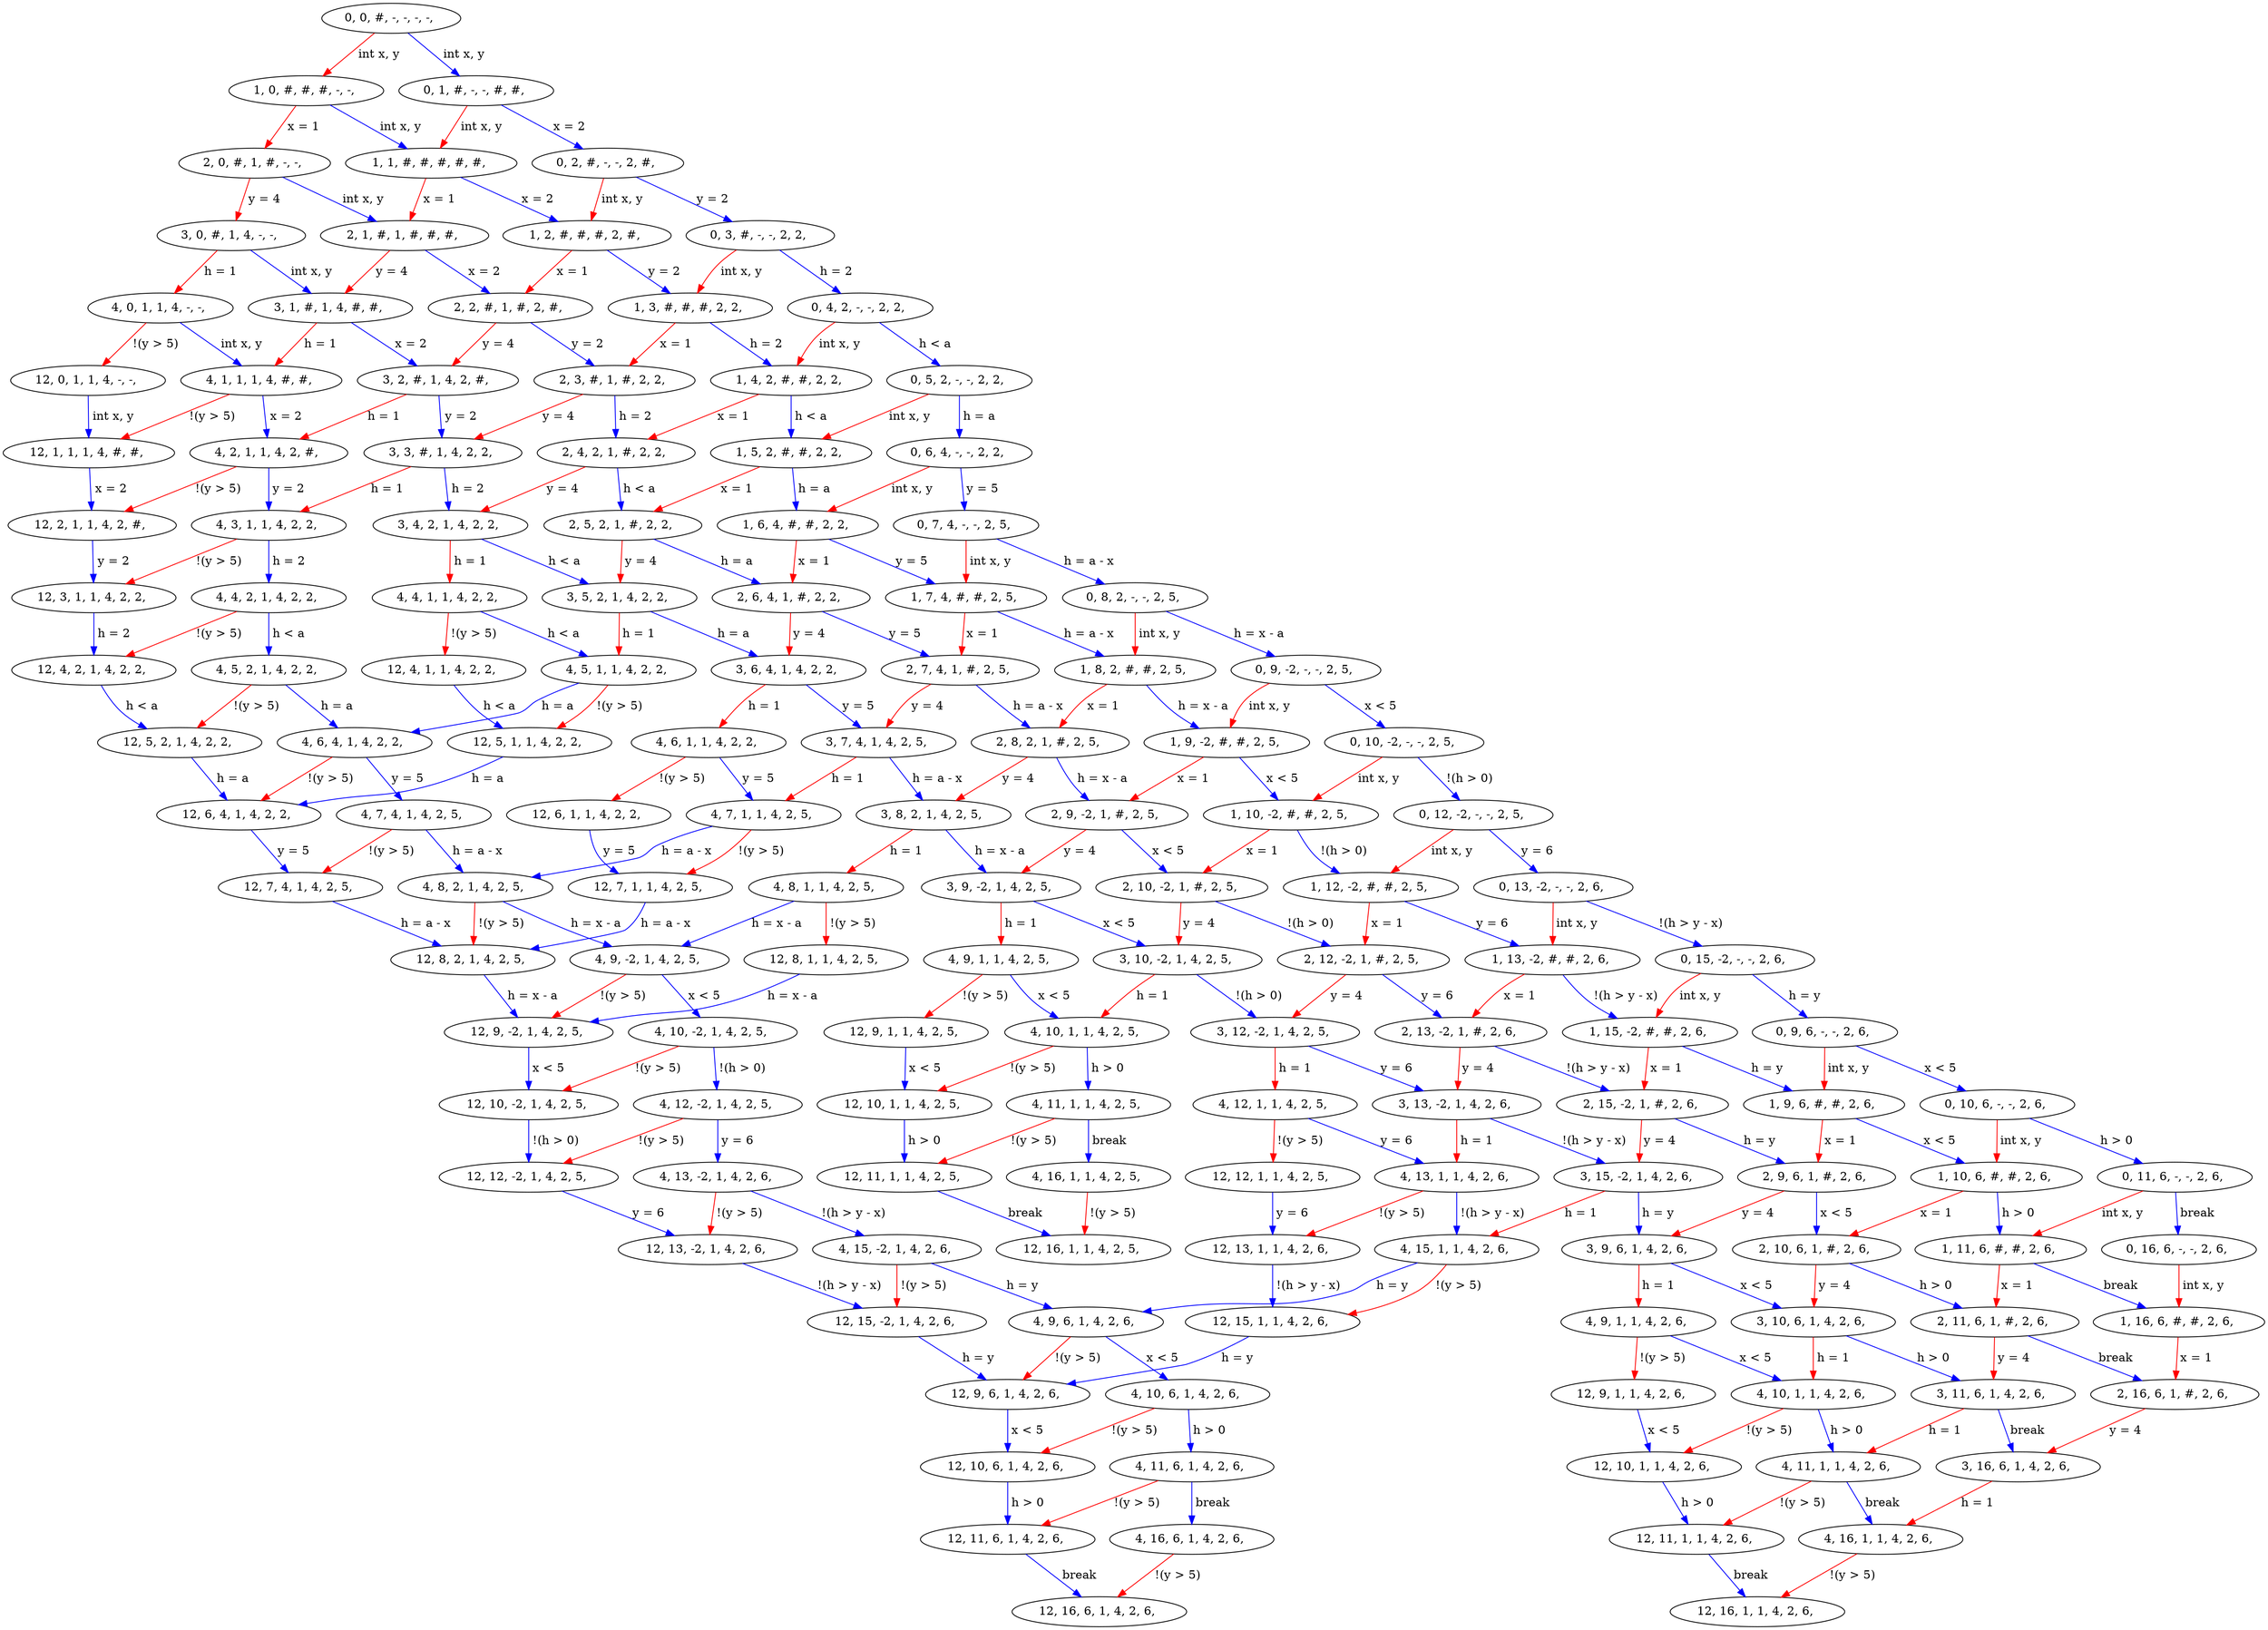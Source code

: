 digraph G{
1[ label = "0, 0, #, -, -, -, -, "]
2[ label = "1, 0, #, #, #, -, -, "]
1 -> 2[label=" int x, y " color="red"]
3[ label = "2, 0, #, 1, #, -, -, "]
2 -> 3[label=" x = 1 " color="red"]
4[ label = "3, 0, #, 1, 4, -, -, "]
3 -> 4[label=" y = 4 " color="red"]
5[ label = "4, 0, 1, 1, 4, -, -, "]
4 -> 5[label=" h = 1 " color="red"]
6[ label = "12, 0, 1, 1, 4, -, -, "]
5 -> 6[label=" !(y > 5) " color="red"]
7[ label = "12, 1, 1, 1, 4, #, #, "]
6 -> 7[label=" int x, y " color="blue"]
8[ label = "12, 2, 1, 1, 4, 2, #, "]
7 -> 8[label=" x = 2 " color="blue"]
9[ label = "12, 3, 1, 1, 4, 2, 2, "]
8 -> 9[label=" y = 2 " color="blue"]
10[ label = "12, 4, 2, 1, 4, 2, 2, "]
9 -> 10[label=" h = 2 " color="blue"]
11[ label = "12, 5, 2, 1, 4, 2, 2, "]
10 -> 11[label=" h < a " color="blue"]
12[ label = "12, 6, 4, 1, 4, 2, 2, "]
11 -> 12[label=" h = a " color="blue"]
13[ label = "12, 7, 4, 1, 4, 2, 5, "]
12 -> 13[label=" y = 5 " color="blue"]
14[ label = "12, 8, 2, 1, 4, 2, 5, "]
13 -> 14[label=" h = a - x " color="blue"]
15[ label = "12, 9, -2, 1, 4, 2, 5, "]
14 -> 15[label=" h = x - a " color="blue"]
16[ label = "12, 10, -2, 1, 4, 2, 5, "]
15 -> 16[label=" x < 5 " color="blue"]
17[ label = "12, 12, -2, 1, 4, 2, 5, "]
16 -> 17[label=" !(h > 0) " color="blue"]
18[ label = "12, 13, -2, 1, 4, 2, 6, "]
17 -> 18[label=" y = 6 " color="blue"]
19[ label = "12, 15, -2, 1, 4, 2, 6, "]
18 -> 19[label=" !(h > y - x) " color="blue"]
20[ label = "12, 9, 6, 1, 4, 2, 6, "]
19 -> 20[label=" h = y " color="blue"]
21[ label = "12, 10, 6, 1, 4, 2, 6, "]
20 -> 21[label=" x < 5 " color="blue"]
22[ label = "12, 11, 6, 1, 4, 2, 6, "]
21 -> 22[label=" h > 0 " color="blue"]
23[ label = "12, 16, 6, 1, 4, 2, 6, "]
22 -> 23[label=" break " color="blue"]
24[ label = "4, 1, 1, 1, 4, #, #, "]
5 -> 24[label=" int x, y " color="blue"]
24 -> 7[label=" !(y > 5) " color="red"]
25[ label = "4, 2, 1, 1, 4, 2, #, "]
24 -> 25[label=" x = 2 " color="blue"]
25 -> 8[label=" !(y > 5) " color="red"]
26[ label = "4, 3, 1, 1, 4, 2, 2, "]
25 -> 26[label=" y = 2 " color="blue"]
26 -> 9[label=" !(y > 5) " color="red"]
27[ label = "4, 4, 2, 1, 4, 2, 2, "]
26 -> 27[label=" h = 2 " color="blue"]
27 -> 10[label=" !(y > 5) " color="red"]
28[ label = "4, 5, 2, 1, 4, 2, 2, "]
27 -> 28[label=" h < a " color="blue"]
28 -> 11[label=" !(y > 5) " color="red"]
29[ label = "4, 6, 4, 1, 4, 2, 2, "]
28 -> 29[label=" h = a " color="blue"]
29 -> 12[label=" !(y > 5) " color="red"]
30[ label = "4, 7, 4, 1, 4, 2, 5, "]
29 -> 30[label=" y = 5 " color="blue"]
30 -> 13[label=" !(y > 5) " color="red"]
31[ label = "4, 8, 2, 1, 4, 2, 5, "]
30 -> 31[label=" h = a - x " color="blue"]
31 -> 14[label=" !(y > 5) " color="red"]
32[ label = "4, 9, -2, 1, 4, 2, 5, "]
31 -> 32[label=" h = x - a " color="blue"]
32 -> 15[label=" !(y > 5) " color="red"]
33[ label = "4, 10, -2, 1, 4, 2, 5, "]
32 -> 33[label=" x < 5 " color="blue"]
33 -> 16[label=" !(y > 5) " color="red"]
34[ label = "4, 12, -2, 1, 4, 2, 5, "]
33 -> 34[label=" !(h > 0) " color="blue"]
34 -> 17[label=" !(y > 5) " color="red"]
35[ label = "4, 13, -2, 1, 4, 2, 6, "]
34 -> 35[label=" y = 6 " color="blue"]
35 -> 18[label=" !(y > 5) " color="red"]
36[ label = "4, 15, -2, 1, 4, 2, 6, "]
35 -> 36[label=" !(h > y - x) " color="blue"]
36 -> 19[label=" !(y > 5) " color="red"]
37[ label = "4, 9, 6, 1, 4, 2, 6, "]
36 -> 37[label=" h = y " color="blue"]
37 -> 20[label=" !(y > 5) " color="red"]
38[ label = "4, 10, 6, 1, 4, 2, 6, "]
37 -> 38[label=" x < 5 " color="blue"]
38 -> 21[label=" !(y > 5) " color="red"]
39[ label = "4, 11, 6, 1, 4, 2, 6, "]
38 -> 39[label=" h > 0 " color="blue"]
39 -> 22[label=" !(y > 5) " color="red"]
40[ label = "4, 16, 6, 1, 4, 2, 6, "]
39 -> 40[label=" break " color="blue"]
40 -> 23[label=" !(y > 5) " color="red"]
41[ label = "3, 1, #, 1, 4, #, #, "]
4 -> 41[label=" int x, y " color="blue"]
41 -> 24[label=" h = 1 " color="red"]
42[ label = "3, 2, #, 1, 4, 2, #, "]
41 -> 42[label=" x = 2 " color="blue"]
42 -> 25[label=" h = 1 " color="red"]
43[ label = "3, 3, #, 1, 4, 2, 2, "]
42 -> 43[label=" y = 2 " color="blue"]
43 -> 26[label=" h = 1 " color="red"]
44[ label = "3, 4, 2, 1, 4, 2, 2, "]
43 -> 44[label=" h = 2 " color="blue"]
45[ label = "4, 4, 1, 1, 4, 2, 2, "]
44 -> 45[label=" h = 1 " color="red"]
46[ label = "12, 4, 1, 1, 4, 2, 2, "]
45 -> 46[label=" !(y > 5) " color="red"]
47[ label = "12, 5, 1, 1, 4, 2, 2, "]
46 -> 47[label=" h < a " color="blue"]
47 -> 12[label=" h = a " color="blue"]
48[ label = "4, 5, 1, 1, 4, 2, 2, "]
45 -> 48[label=" h < a " color="blue"]
48 -> 47[label=" !(y > 5) " color="red"]
48 -> 29[label=" h = a " color="blue"]
49[ label = "3, 5, 2, 1, 4, 2, 2, "]
44 -> 49[label=" h < a " color="blue"]
49 -> 48[label=" h = 1 " color="red"]
50[ label = "3, 6, 4, 1, 4, 2, 2, "]
49 -> 50[label=" h = a " color="blue"]
51[ label = "4, 6, 1, 1, 4, 2, 2, "]
50 -> 51[label=" h = 1 " color="red"]
52[ label = "12, 6, 1, 1, 4, 2, 2, "]
51 -> 52[label=" !(y > 5) " color="red"]
53[ label = "12, 7, 1, 1, 4, 2, 5, "]
52 -> 53[label=" y = 5 " color="blue"]
53 -> 14[label=" h = a - x " color="blue"]
54[ label = "4, 7, 1, 1, 4, 2, 5, "]
51 -> 54[label=" y = 5 " color="blue"]
54 -> 53[label=" !(y > 5) " color="red"]
54 -> 31[label=" h = a - x " color="blue"]
55[ label = "3, 7, 4, 1, 4, 2, 5, "]
50 -> 55[label=" y = 5 " color="blue"]
55 -> 54[label=" h = 1 " color="red"]
56[ label = "3, 8, 2, 1, 4, 2, 5, "]
55 -> 56[label=" h = a - x " color="blue"]
57[ label = "4, 8, 1, 1, 4, 2, 5, "]
56 -> 57[label=" h = 1 " color="red"]
58[ label = "12, 8, 1, 1, 4, 2, 5, "]
57 -> 58[label=" !(y > 5) " color="red"]
58 -> 15[label=" h = x - a " color="blue"]
57 -> 32[label=" h = x - a " color="blue"]
59[ label = "3, 9, -2, 1, 4, 2, 5, "]
56 -> 59[label=" h = x - a " color="blue"]
60[ label = "4, 9, 1, 1, 4, 2, 5, "]
59 -> 60[label=" h = 1 " color="red"]
61[ label = "12, 9, 1, 1, 4, 2, 5, "]
60 -> 61[label=" !(y > 5) " color="red"]
62[ label = "12, 10, 1, 1, 4, 2, 5, "]
61 -> 62[label=" x < 5 " color="blue"]
63[ label = "12, 11, 1, 1, 4, 2, 5, "]
62 -> 63[label=" h > 0 " color="blue"]
64[ label = "12, 16, 1, 1, 4, 2, 5, "]
63 -> 64[label=" break " color="blue"]
65[ label = "4, 10, 1, 1, 4, 2, 5, "]
60 -> 65[label=" x < 5 " color="blue"]
65 -> 62[label=" !(y > 5) " color="red"]
66[ label = "4, 11, 1, 1, 4, 2, 5, "]
65 -> 66[label=" h > 0 " color="blue"]
66 -> 63[label=" !(y > 5) " color="red"]
67[ label = "4, 16, 1, 1, 4, 2, 5, "]
66 -> 67[label=" break " color="blue"]
67 -> 64[label=" !(y > 5) " color="red"]
68[ label = "3, 10, -2, 1, 4, 2, 5, "]
59 -> 68[label=" x < 5 " color="blue"]
68 -> 65[label=" h = 1 " color="red"]
69[ label = "3, 12, -2, 1, 4, 2, 5, "]
68 -> 69[label=" !(h > 0) " color="blue"]
70[ label = "4, 12, 1, 1, 4, 2, 5, "]
69 -> 70[label=" h = 1 " color="red"]
71[ label = "12, 12, 1, 1, 4, 2, 5, "]
70 -> 71[label=" !(y > 5) " color="red"]
72[ label = "12, 13, 1, 1, 4, 2, 6, "]
71 -> 72[label=" y = 6 " color="blue"]
73[ label = "12, 15, 1, 1, 4, 2, 6, "]
72 -> 73[label=" !(h > y - x) " color="blue"]
73 -> 20[label=" h = y " color="blue"]
74[ label = "4, 13, 1, 1, 4, 2, 6, "]
70 -> 74[label=" y = 6 " color="blue"]
74 -> 72[label=" !(y > 5) " color="red"]
75[ label = "4, 15, 1, 1, 4, 2, 6, "]
74 -> 75[label=" !(h > y - x) " color="blue"]
75 -> 73[label=" !(y > 5) " color="red"]
75 -> 37[label=" h = y " color="blue"]
76[ label = "3, 13, -2, 1, 4, 2, 6, "]
69 -> 76[label=" y = 6 " color="blue"]
76 -> 74[label=" h = 1 " color="red"]
77[ label = "3, 15, -2, 1, 4, 2, 6, "]
76 -> 77[label=" !(h > y - x) " color="blue"]
77 -> 75[label=" h = 1 " color="red"]
78[ label = "3, 9, 6, 1, 4, 2, 6, "]
77 -> 78[label=" h = y " color="blue"]
79[ label = "4, 9, 1, 1, 4, 2, 6, "]
78 -> 79[label=" h = 1 " color="red"]
80[ label = "12, 9, 1, 1, 4, 2, 6, "]
79 -> 80[label=" !(y > 5) " color="red"]
81[ label = "12, 10, 1, 1, 4, 2, 6, "]
80 -> 81[label=" x < 5 " color="blue"]
82[ label = "12, 11, 1, 1, 4, 2, 6, "]
81 -> 82[label=" h > 0 " color="blue"]
83[ label = "12, 16, 1, 1, 4, 2, 6, "]
82 -> 83[label=" break " color="blue"]
84[ label = "4, 10, 1, 1, 4, 2, 6, "]
79 -> 84[label=" x < 5 " color="blue"]
84 -> 81[label=" !(y > 5) " color="red"]
85[ label = "4, 11, 1, 1, 4, 2, 6, "]
84 -> 85[label=" h > 0 " color="blue"]
85 -> 82[label=" !(y > 5) " color="red"]
86[ label = "4, 16, 1, 1, 4, 2, 6, "]
85 -> 86[label=" break " color="blue"]
86 -> 83[label=" !(y > 5) " color="red"]
87[ label = "3, 10, 6, 1, 4, 2, 6, "]
78 -> 87[label=" x < 5 " color="blue"]
87 -> 84[label=" h = 1 " color="red"]
88[ label = "3, 11, 6, 1, 4, 2, 6, "]
87 -> 88[label=" h > 0 " color="blue"]
88 -> 85[label=" h = 1 " color="red"]
89[ label = "3, 16, 6, 1, 4, 2, 6, "]
88 -> 89[label=" break " color="blue"]
89 -> 86[label=" h = 1 " color="red"]
90[ label = "2, 1, #, 1, #, #, #, "]
3 -> 90[label=" int x, y " color="blue"]
90 -> 41[label=" y = 4 " color="red"]
91[ label = "2, 2, #, 1, #, 2, #, "]
90 -> 91[label=" x = 2 " color="blue"]
91 -> 42[label=" y = 4 " color="red"]
92[ label = "2, 3, #, 1, #, 2, 2, "]
91 -> 92[label=" y = 2 " color="blue"]
92 -> 43[label=" y = 4 " color="red"]
93[ label = "2, 4, 2, 1, #, 2, 2, "]
92 -> 93[label=" h = 2 " color="blue"]
93 -> 44[label=" y = 4 " color="red"]
94[ label = "2, 5, 2, 1, #, 2, 2, "]
93 -> 94[label=" h < a " color="blue"]
94 -> 49[label=" y = 4 " color="red"]
95[ label = "2, 6, 4, 1, #, 2, 2, "]
94 -> 95[label=" h = a " color="blue"]
95 -> 50[label=" y = 4 " color="red"]
96[ label = "2, 7, 4, 1, #, 2, 5, "]
95 -> 96[label=" y = 5 " color="blue"]
96 -> 55[label=" y = 4 " color="red"]
97[ label = "2, 8, 2, 1, #, 2, 5, "]
96 -> 97[label=" h = a - x " color="blue"]
97 -> 56[label=" y = 4 " color="red"]
98[ label = "2, 9, -2, 1, #, 2, 5, "]
97 -> 98[label=" h = x - a " color="blue"]
98 -> 59[label=" y = 4 " color="red"]
99[ label = "2, 10, -2, 1, #, 2, 5, "]
98 -> 99[label=" x < 5 " color="blue"]
99 -> 68[label=" y = 4 " color="red"]
100[ label = "2, 12, -2, 1, #, 2, 5, "]
99 -> 100[label=" !(h > 0) " color="blue"]
100 -> 69[label=" y = 4 " color="red"]
101[ label = "2, 13, -2, 1, #, 2, 6, "]
100 -> 101[label=" y = 6 " color="blue"]
101 -> 76[label=" y = 4 " color="red"]
102[ label = "2, 15, -2, 1, #, 2, 6, "]
101 -> 102[label=" !(h > y - x) " color="blue"]
102 -> 77[label=" y = 4 " color="red"]
103[ label = "2, 9, 6, 1, #, 2, 6, "]
102 -> 103[label=" h = y " color="blue"]
103 -> 78[label=" y = 4 " color="red"]
104[ label = "2, 10, 6, 1, #, 2, 6, "]
103 -> 104[label=" x < 5 " color="blue"]
104 -> 87[label=" y = 4 " color="red"]
105[ label = "2, 11, 6, 1, #, 2, 6, "]
104 -> 105[label=" h > 0 " color="blue"]
105 -> 88[label=" y = 4 " color="red"]
106[ label = "2, 16, 6, 1, #, 2, 6, "]
105 -> 106[label=" break " color="blue"]
106 -> 89[label=" y = 4 " color="red"]
107[ label = "1, 1, #, #, #, #, #, "]
2 -> 107[label=" int x, y " color="blue"]
107 -> 90[label=" x = 1 " color="red"]
108[ label = "1, 2, #, #, #, 2, #, "]
107 -> 108[label=" x = 2 " color="blue"]
108 -> 91[label=" x = 1 " color="red"]
109[ label = "1, 3, #, #, #, 2, 2, "]
108 -> 109[label=" y = 2 " color="blue"]
109 -> 92[label=" x = 1 " color="red"]
110[ label = "1, 4, 2, #, #, 2, 2, "]
109 -> 110[label=" h = 2 " color="blue"]
110 -> 93[label=" x = 1 " color="red"]
111[ label = "1, 5, 2, #, #, 2, 2, "]
110 -> 111[label=" h < a " color="blue"]
111 -> 94[label=" x = 1 " color="red"]
112[ label = "1, 6, 4, #, #, 2, 2, "]
111 -> 112[label=" h = a " color="blue"]
112 -> 95[label=" x = 1 " color="red"]
113[ label = "1, 7, 4, #, #, 2, 5, "]
112 -> 113[label=" y = 5 " color="blue"]
113 -> 96[label=" x = 1 " color="red"]
114[ label = "1, 8, 2, #, #, 2, 5, "]
113 -> 114[label=" h = a - x " color="blue"]
114 -> 97[label=" x = 1 " color="red"]
115[ label = "1, 9, -2, #, #, 2, 5, "]
114 -> 115[label=" h = x - a " color="blue"]
115 -> 98[label=" x = 1 " color="red"]
116[ label = "1, 10, -2, #, #, 2, 5, "]
115 -> 116[label=" x < 5 " color="blue"]
116 -> 99[label=" x = 1 " color="red"]
117[ label = "1, 12, -2, #, #, 2, 5, "]
116 -> 117[label=" !(h > 0) " color="blue"]
117 -> 100[label=" x = 1 " color="red"]
118[ label = "1, 13, -2, #, #, 2, 6, "]
117 -> 118[label=" y = 6 " color="blue"]
118 -> 101[label=" x = 1 " color="red"]
119[ label = "1, 15, -2, #, #, 2, 6, "]
118 -> 119[label=" !(h > y - x) " color="blue"]
119 -> 102[label=" x = 1 " color="red"]
120[ label = "1, 9, 6, #, #, 2, 6, "]
119 -> 120[label=" h = y " color="blue"]
120 -> 103[label=" x = 1 " color="red"]
121[ label = "1, 10, 6, #, #, 2, 6, "]
120 -> 121[label=" x < 5 " color="blue"]
121 -> 104[label=" x = 1 " color="red"]
122[ label = "1, 11, 6, #, #, 2, 6, "]
121 -> 122[label=" h > 0 " color="blue"]
122 -> 105[label=" x = 1 " color="red"]
123[ label = "1, 16, 6, #, #, 2, 6, "]
122 -> 123[label=" break " color="blue"]
123 -> 106[label=" x = 1 " color="red"]
124[ label = "0, 1, #, -, -, #, #, "]
1 -> 124[label=" int x, y " color="blue"]
124 -> 107[label=" int x, y " color="red"]
125[ label = "0, 2, #, -, -, 2, #, "]
124 -> 125[label=" x = 2 " color="blue"]
125 -> 108[label=" int x, y " color="red"]
126[ label = "0, 3, #, -, -, 2, 2, "]
125 -> 126[label=" y = 2 " color="blue"]
126 -> 109[label=" int x, y " color="red"]
127[ label = "0, 4, 2, -, -, 2, 2, "]
126 -> 127[label=" h = 2 " color="blue"]
127 -> 110[label=" int x, y " color="red"]
128[ label = "0, 5, 2, -, -, 2, 2, "]
127 -> 128[label=" h < a " color="blue"]
128 -> 111[label=" int x, y " color="red"]
129[ label = "0, 6, 4, -, -, 2, 2, "]
128 -> 129[label=" h = a " color="blue"]
129 -> 112[label=" int x, y " color="red"]
130[ label = "0, 7, 4, -, -, 2, 5, "]
129 -> 130[label=" y = 5 " color="blue"]
130 -> 113[label=" int x, y " color="red"]
131[ label = "0, 8, 2, -, -, 2, 5, "]
130 -> 131[label=" h = a - x " color="blue"]
131 -> 114[label=" int x, y " color="red"]
132[ label = "0, 9, -2, -, -, 2, 5, "]
131 -> 132[label=" h = x - a " color="blue"]
132 -> 115[label=" int x, y " color="red"]
133[ label = "0, 10, -2, -, -, 2, 5, "]
132 -> 133[label=" x < 5 " color="blue"]
133 -> 116[label=" int x, y " color="red"]
134[ label = "0, 12, -2, -, -, 2, 5, "]
133 -> 134[label=" !(h > 0) " color="blue"]
134 -> 117[label=" int x, y " color="red"]
135[ label = "0, 13, -2, -, -, 2, 6, "]
134 -> 135[label=" y = 6 " color="blue"]
135 -> 118[label=" int x, y " color="red"]
136[ label = "0, 15, -2, -, -, 2, 6, "]
135 -> 136[label=" !(h > y - x) " color="blue"]
136 -> 119[label=" int x, y " color="red"]
137[ label = "0, 9, 6, -, -, 2, 6, "]
136 -> 137[label=" h = y " color="blue"]
137 -> 120[label=" int x, y " color="red"]
138[ label = "0, 10, 6, -, -, 2, 6, "]
137 -> 138[label=" x < 5 " color="blue"]
138 -> 121[label=" int x, y " color="red"]
139[ label = "0, 11, 6, -, -, 2, 6, "]
138 -> 139[label=" h > 0 " color="blue"]
139 -> 122[label=" int x, y " color="red"]
140[ label = "0, 16, 6, -, -, 2, 6, "]
139 -> 140[label=" break " color="blue"]
140 -> 123[label=" int x, y " color="red"]
}
